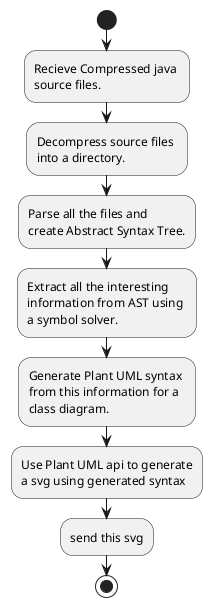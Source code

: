 @startuml
'https://plantuml.com/activity-diagram-beta

start
:Recieve Compressed java \nsource files.;
:Decompress source files \ninto a directory.;
:Parse all the files and \ncreate Abstract Syntax Tree.;
:Extract all the interesting \ninformation from AST using \na symbol solver.;
:Generate Plant UML syntax \nfrom this information for a \nclass diagram.;
:Use Plant UML api to generate\na svg using generated syntax;
:send this svg;
stop

@enduml
